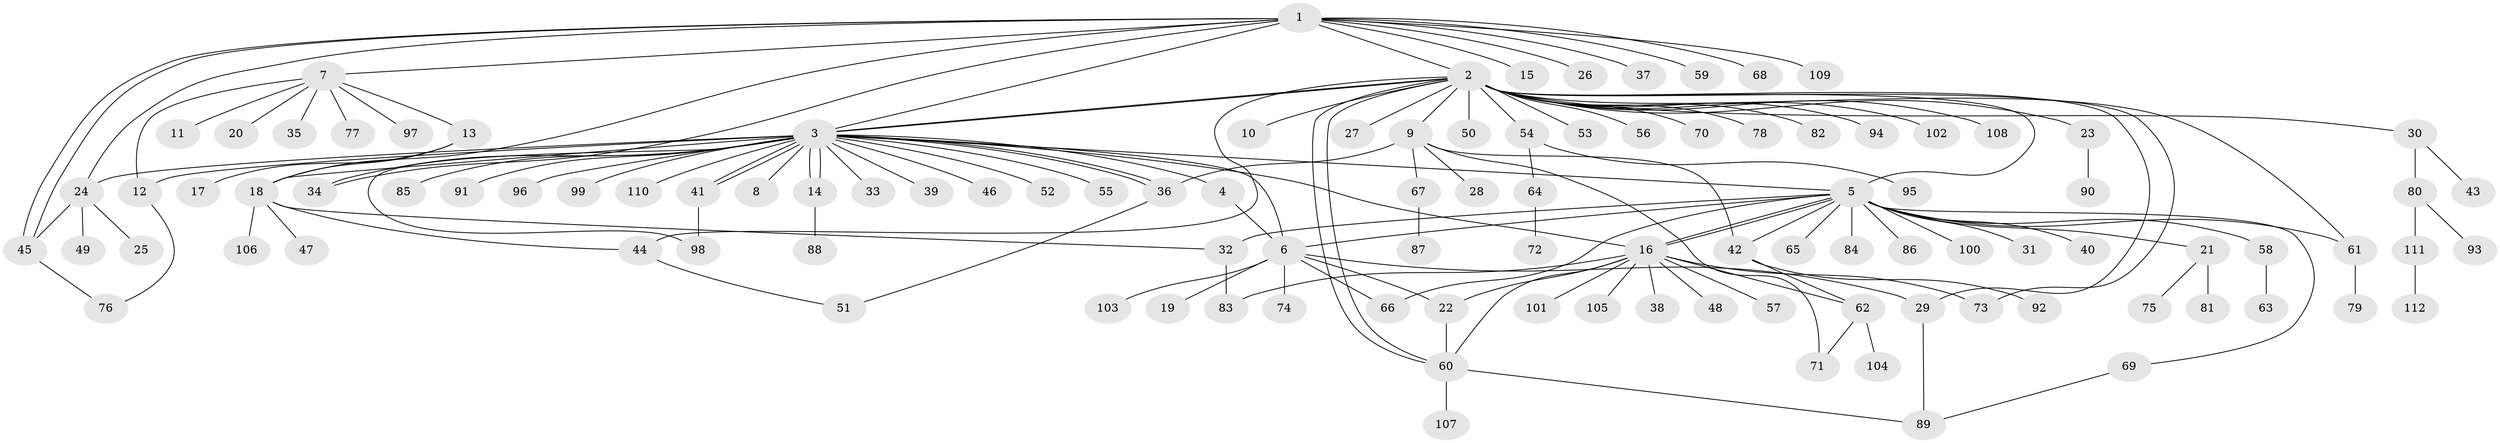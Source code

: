// coarse degree distribution, {12: 0.010869565217391304, 24: 0.010869565217391304, 27: 0.010869565217391304, 2: 0.09782608695652174, 17: 0.010869565217391304, 8: 0.021739130434782608, 9: 0.010869565217391304, 1: 0.6521739130434783, 6: 0.021739130434782608, 3: 0.08695652173913043, 13: 0.010869565217391304, 4: 0.05434782608695652}
// Generated by graph-tools (version 1.1) at 2025/41/03/06/25 10:41:47]
// undirected, 112 vertices, 148 edges
graph export_dot {
graph [start="1"]
  node [color=gray90,style=filled];
  1;
  2;
  3;
  4;
  5;
  6;
  7;
  8;
  9;
  10;
  11;
  12;
  13;
  14;
  15;
  16;
  17;
  18;
  19;
  20;
  21;
  22;
  23;
  24;
  25;
  26;
  27;
  28;
  29;
  30;
  31;
  32;
  33;
  34;
  35;
  36;
  37;
  38;
  39;
  40;
  41;
  42;
  43;
  44;
  45;
  46;
  47;
  48;
  49;
  50;
  51;
  52;
  53;
  54;
  55;
  56;
  57;
  58;
  59;
  60;
  61;
  62;
  63;
  64;
  65;
  66;
  67;
  68;
  69;
  70;
  71;
  72;
  73;
  74;
  75;
  76;
  77;
  78;
  79;
  80;
  81;
  82;
  83;
  84;
  85;
  86;
  87;
  88;
  89;
  90;
  91;
  92;
  93;
  94;
  95;
  96;
  97;
  98;
  99;
  100;
  101;
  102;
  103;
  104;
  105;
  106;
  107;
  108;
  109;
  110;
  111;
  112;
  1 -- 2;
  1 -- 3;
  1 -- 7;
  1 -- 15;
  1 -- 18;
  1 -- 24;
  1 -- 26;
  1 -- 34;
  1 -- 37;
  1 -- 45;
  1 -- 45;
  1 -- 59;
  1 -- 68;
  1 -- 109;
  2 -- 3;
  2 -- 3;
  2 -- 5;
  2 -- 9;
  2 -- 10;
  2 -- 23;
  2 -- 27;
  2 -- 29;
  2 -- 30;
  2 -- 44;
  2 -- 50;
  2 -- 53;
  2 -- 54;
  2 -- 56;
  2 -- 60;
  2 -- 60;
  2 -- 61;
  2 -- 70;
  2 -- 73;
  2 -- 78;
  2 -- 82;
  2 -- 94;
  2 -- 102;
  2 -- 108;
  3 -- 4;
  3 -- 5;
  3 -- 6;
  3 -- 8;
  3 -- 12;
  3 -- 14;
  3 -- 14;
  3 -- 16;
  3 -- 18;
  3 -- 24;
  3 -- 33;
  3 -- 34;
  3 -- 36;
  3 -- 36;
  3 -- 39;
  3 -- 41;
  3 -- 41;
  3 -- 46;
  3 -- 52;
  3 -- 55;
  3 -- 85;
  3 -- 91;
  3 -- 96;
  3 -- 98;
  3 -- 99;
  3 -- 110;
  4 -- 6;
  5 -- 6;
  5 -- 16;
  5 -- 16;
  5 -- 21;
  5 -- 31;
  5 -- 32;
  5 -- 40;
  5 -- 42;
  5 -- 58;
  5 -- 61;
  5 -- 65;
  5 -- 66;
  5 -- 69;
  5 -- 84;
  5 -- 86;
  5 -- 100;
  6 -- 19;
  6 -- 22;
  6 -- 29;
  6 -- 66;
  6 -- 74;
  6 -- 103;
  7 -- 11;
  7 -- 12;
  7 -- 13;
  7 -- 20;
  7 -- 35;
  7 -- 77;
  7 -- 97;
  9 -- 28;
  9 -- 36;
  9 -- 42;
  9 -- 67;
  9 -- 71;
  12 -- 76;
  13 -- 17;
  13 -- 18;
  14 -- 88;
  16 -- 22;
  16 -- 38;
  16 -- 48;
  16 -- 57;
  16 -- 60;
  16 -- 62;
  16 -- 73;
  16 -- 83;
  16 -- 101;
  16 -- 105;
  18 -- 32;
  18 -- 44;
  18 -- 47;
  18 -- 106;
  21 -- 75;
  21 -- 81;
  22 -- 60;
  23 -- 90;
  24 -- 25;
  24 -- 45;
  24 -- 49;
  29 -- 89;
  30 -- 43;
  30 -- 80;
  32 -- 83;
  36 -- 51;
  41 -- 98;
  42 -- 62;
  42 -- 92;
  44 -- 51;
  45 -- 76;
  54 -- 64;
  54 -- 95;
  58 -- 63;
  60 -- 89;
  60 -- 107;
  61 -- 79;
  62 -- 71;
  62 -- 104;
  64 -- 72;
  67 -- 87;
  69 -- 89;
  80 -- 93;
  80 -- 111;
  111 -- 112;
}
